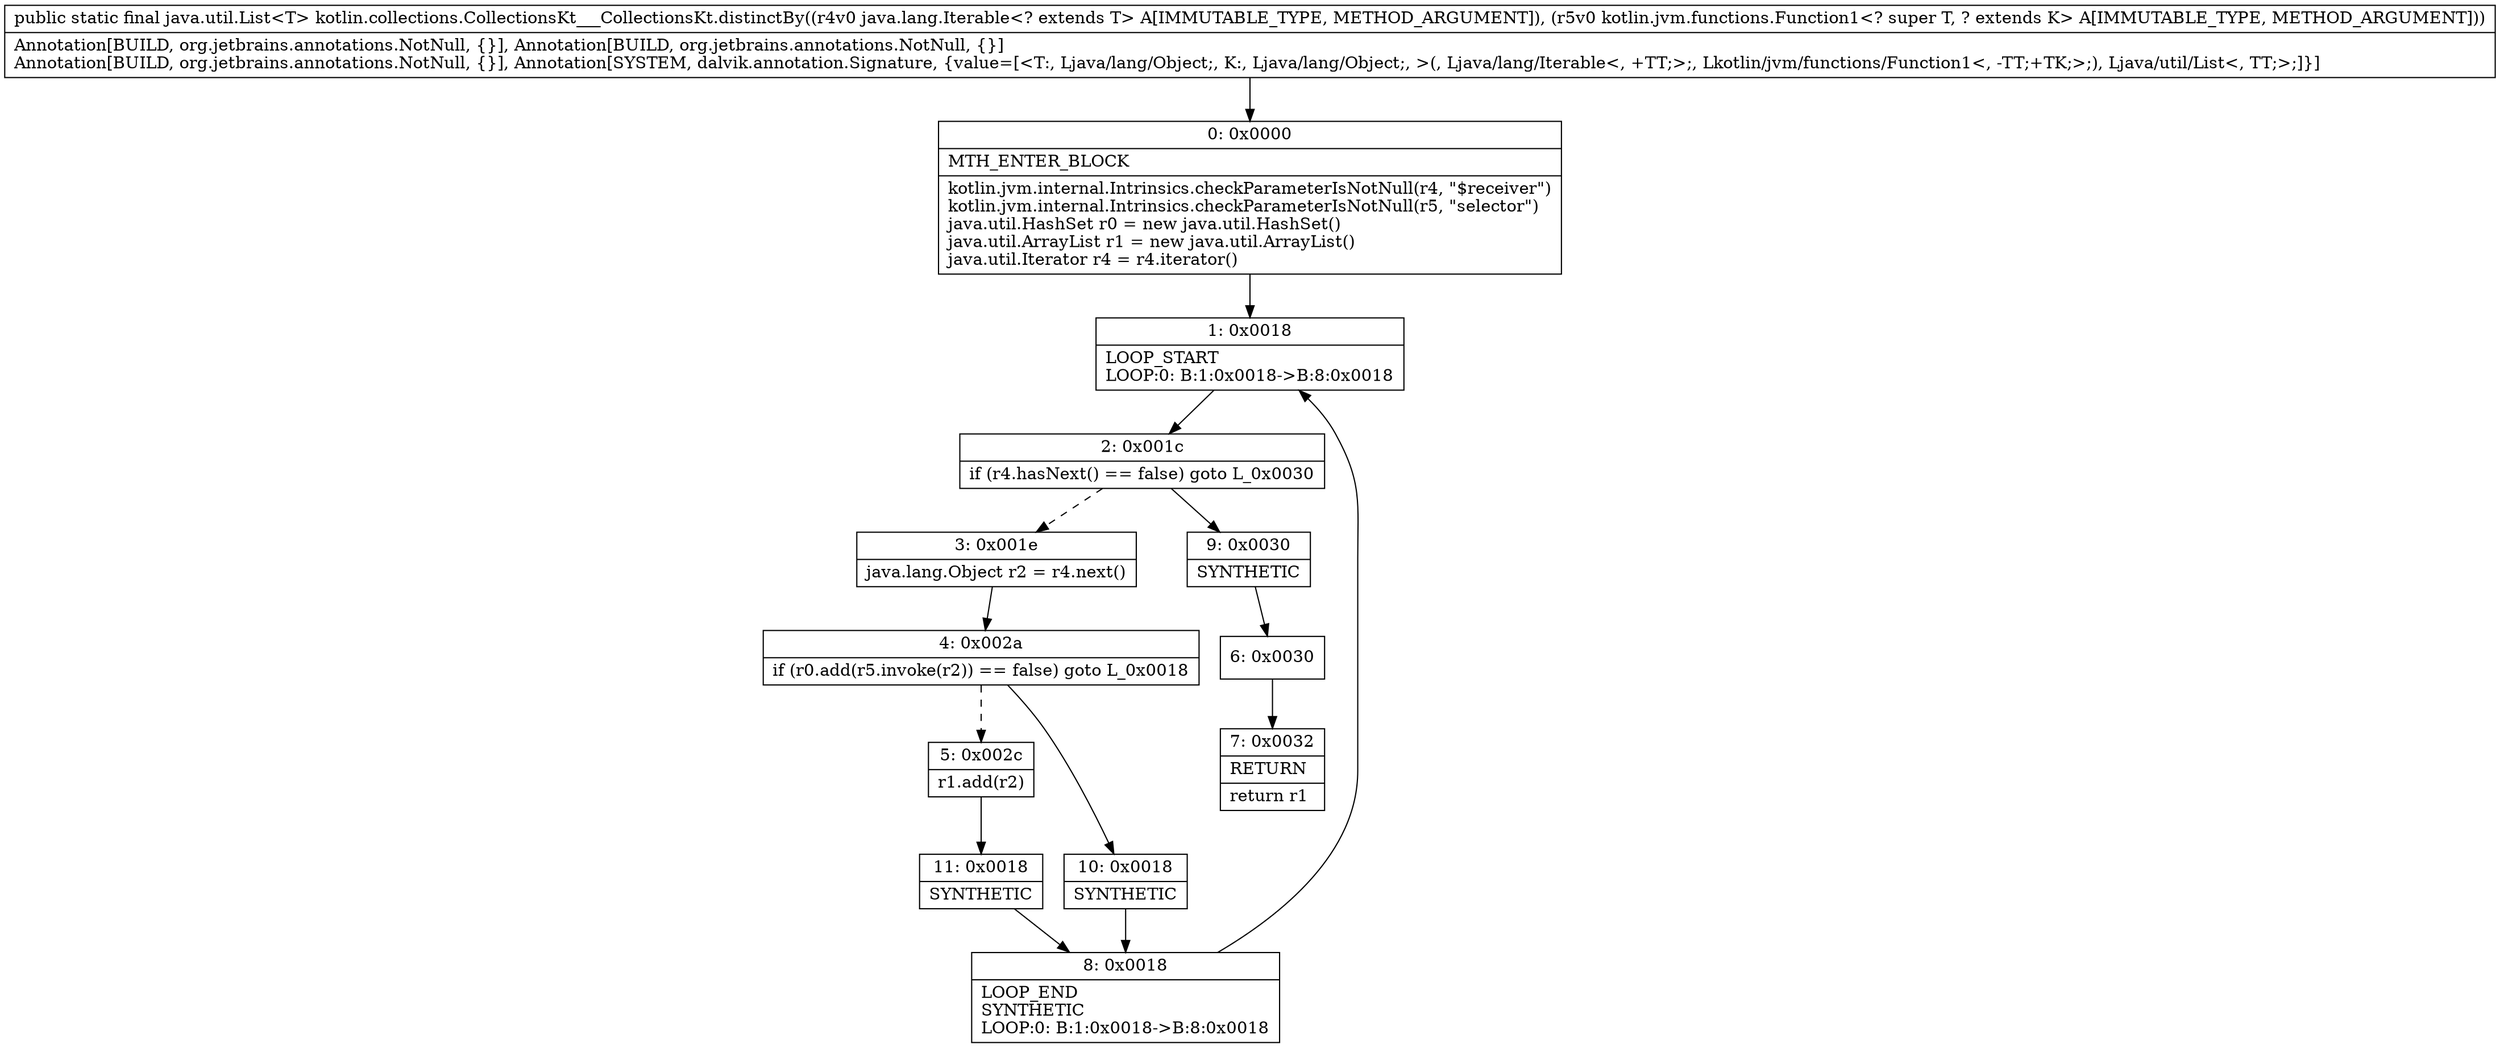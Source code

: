 digraph "CFG forkotlin.collections.CollectionsKt___CollectionsKt.distinctBy(Ljava\/lang\/Iterable;Lkotlin\/jvm\/functions\/Function1;)Ljava\/util\/List;" {
Node_0 [shape=record,label="{0\:\ 0x0000|MTH_ENTER_BLOCK\l|kotlin.jvm.internal.Intrinsics.checkParameterIsNotNull(r4, \"$receiver\")\lkotlin.jvm.internal.Intrinsics.checkParameterIsNotNull(r5, \"selector\")\ljava.util.HashSet r0 = new java.util.HashSet()\ljava.util.ArrayList r1 = new java.util.ArrayList()\ljava.util.Iterator r4 = r4.iterator()\l}"];
Node_1 [shape=record,label="{1\:\ 0x0018|LOOP_START\lLOOP:0: B:1:0x0018\-\>B:8:0x0018\l}"];
Node_2 [shape=record,label="{2\:\ 0x001c|if (r4.hasNext() == false) goto L_0x0030\l}"];
Node_3 [shape=record,label="{3\:\ 0x001e|java.lang.Object r2 = r4.next()\l}"];
Node_4 [shape=record,label="{4\:\ 0x002a|if (r0.add(r5.invoke(r2)) == false) goto L_0x0018\l}"];
Node_5 [shape=record,label="{5\:\ 0x002c|r1.add(r2)\l}"];
Node_6 [shape=record,label="{6\:\ 0x0030}"];
Node_7 [shape=record,label="{7\:\ 0x0032|RETURN\l|return r1\l}"];
Node_8 [shape=record,label="{8\:\ 0x0018|LOOP_END\lSYNTHETIC\lLOOP:0: B:1:0x0018\-\>B:8:0x0018\l}"];
Node_9 [shape=record,label="{9\:\ 0x0030|SYNTHETIC\l}"];
Node_10 [shape=record,label="{10\:\ 0x0018|SYNTHETIC\l}"];
Node_11 [shape=record,label="{11\:\ 0x0018|SYNTHETIC\l}"];
MethodNode[shape=record,label="{public static final java.util.List\<T\> kotlin.collections.CollectionsKt___CollectionsKt.distinctBy((r4v0 java.lang.Iterable\<? extends T\> A[IMMUTABLE_TYPE, METHOD_ARGUMENT]), (r5v0 kotlin.jvm.functions.Function1\<? super T, ? extends K\> A[IMMUTABLE_TYPE, METHOD_ARGUMENT]))  | Annotation[BUILD, org.jetbrains.annotations.NotNull, \{\}], Annotation[BUILD, org.jetbrains.annotations.NotNull, \{\}]\lAnnotation[BUILD, org.jetbrains.annotations.NotNull, \{\}], Annotation[SYSTEM, dalvik.annotation.Signature, \{value=[\<T:, Ljava\/lang\/Object;, K:, Ljava\/lang\/Object;, \>(, Ljava\/lang\/Iterable\<, +TT;\>;, Lkotlin\/jvm\/functions\/Function1\<, \-TT;+TK;\>;), Ljava\/util\/List\<, TT;\>;]\}]\l}"];
MethodNode -> Node_0;
Node_0 -> Node_1;
Node_1 -> Node_2;
Node_2 -> Node_3[style=dashed];
Node_2 -> Node_9;
Node_3 -> Node_4;
Node_4 -> Node_5[style=dashed];
Node_4 -> Node_10;
Node_5 -> Node_11;
Node_6 -> Node_7;
Node_8 -> Node_1;
Node_9 -> Node_6;
Node_10 -> Node_8;
Node_11 -> Node_8;
}

